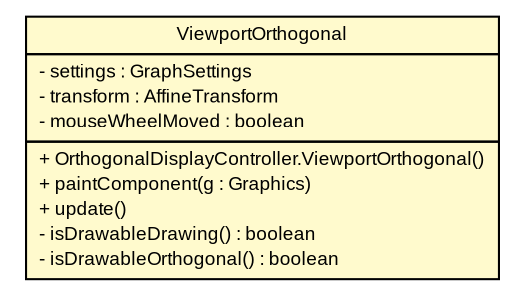#!/usr/local/bin/dot
#
# Class diagram 
# Generated by UMLGraph version R5_6 (http://www.umlgraph.org/)
#

digraph G {
	edge [fontname="arial",fontsize=10,labelfontname="arial",labelfontsize=10];
	node [fontname="arial",fontsize=10,shape=plaintext];
	nodesep=0.25;
	ranksep=0.5;
	// pfc.controllers.algorithms.OrthogonalDisplayController.ViewportOrthogonal
	c12202 [label=<<table title="pfc.controllers.algorithms.OrthogonalDisplayController.ViewportOrthogonal" border="0" cellborder="1" cellspacing="0" cellpadding="2" port="p" bgcolor="lemonChiffon" href="./OrthogonalDisplayController.ViewportOrthogonal.html">
		<tr><td><table border="0" cellspacing="0" cellpadding="1">
<tr><td align="center" balign="center"> ViewportOrthogonal </td></tr>
		</table></td></tr>
		<tr><td><table border="0" cellspacing="0" cellpadding="1">
<tr><td align="left" balign="left"> - settings : GraphSettings </td></tr>
<tr><td align="left" balign="left"> - transform : AffineTransform </td></tr>
<tr><td align="left" balign="left"> - mouseWheelMoved : boolean </td></tr>
		</table></td></tr>
		<tr><td><table border="0" cellspacing="0" cellpadding="1">
<tr><td align="left" balign="left"> + OrthogonalDisplayController.ViewportOrthogonal() </td></tr>
<tr><td align="left" balign="left"> + paintComponent(g : Graphics) </td></tr>
<tr><td align="left" balign="left"> + update() </td></tr>
<tr><td align="left" balign="left"> - isDrawableDrawing() : boolean </td></tr>
<tr><td align="left" balign="left"> - isDrawableOrthogonal() : boolean </td></tr>
		</table></td></tr>
		</table>>, URL="./OrthogonalDisplayController.ViewportOrthogonal.html", fontname="arial", fontcolor="black", fontsize=9.0];
}

